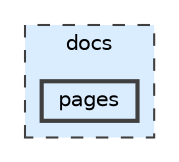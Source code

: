 digraph "docs/pages"
{
 // LATEX_PDF_SIZE
  bgcolor="transparent";
  edge [fontname=Helvetica,fontsize=10,labelfontname=Helvetica,labelfontsize=10];
  node [fontname=Helvetica,fontsize=10,shape=box,height=0.2,width=0.4];
  compound=true
  subgraph clusterdir_49e56c817e5e54854c35e136979f97ca {
    graph [ bgcolor="#daedff", pencolor="grey25", label="docs", fontname=Helvetica,fontsize=10 style="filled,dashed", URL="dir_49e56c817e5e54854c35e136979f97ca.html",tooltip=""]
  dir_ef3b2545113449f8f25e623a543d64e3 [label="pages", fillcolor="#daedff", color="grey25", style="filled,bold", URL="dir_ef3b2545113449f8f25e623a543d64e3.html",tooltip=""];
  }
}
